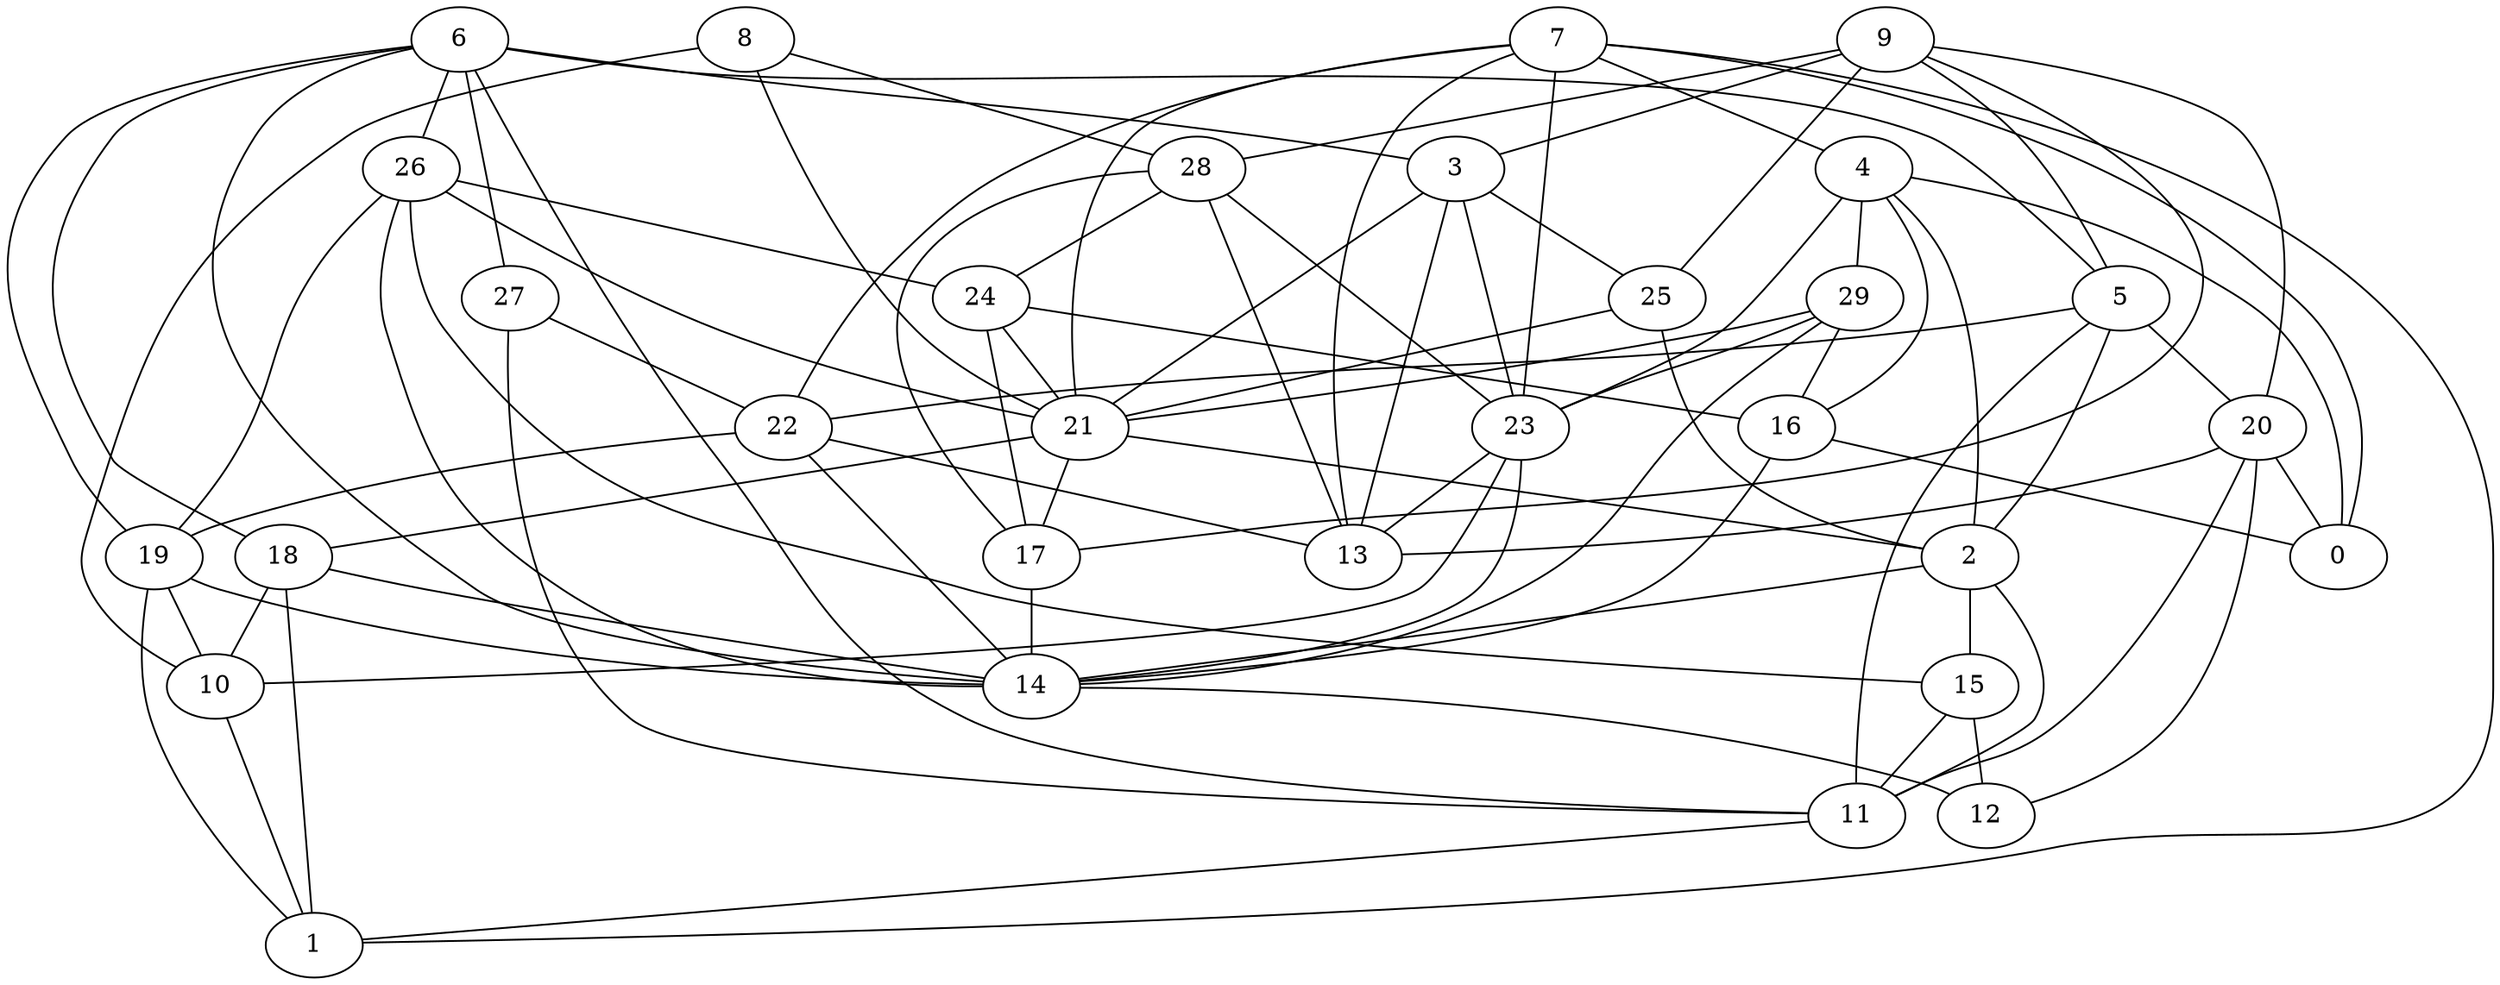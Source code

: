 digraph GG_graph {

subgraph G_graph {
edge [color = black]
"19" -> "1" [dir = none]
"19" -> "14" [dir = none]
"19" -> "10" [dir = none]
"26" -> "14" [dir = none]
"26" -> "15" [dir = none]
"26" -> "24" [dir = none]
"26" -> "21" [dir = none]
"26" -> "19" [dir = none]
"14" -> "12" [dir = none]
"29" -> "14" [dir = none]
"29" -> "16" [dir = none]
"29" -> "23" [dir = none]
"29" -> "21" [dir = none]
"15" -> "12" [dir = none]
"15" -> "11" [dir = none]
"28" -> "24" [dir = none]
"28" -> "13" [dir = none]
"28" -> "23" [dir = none]
"28" -> "17" [dir = none]
"9" -> "25" [dir = none]
"9" -> "5" [dir = none]
"9" -> "3" [dir = none]
"9" -> "17" [dir = none]
"9" -> "28" [dir = none]
"9" -> "20" [dir = none]
"22" -> "14" [dir = none]
"22" -> "13" [dir = none]
"22" -> "19" [dir = none]
"17" -> "14" [dir = none]
"20" -> "0" [dir = none]
"20" -> "12" [dir = none]
"20" -> "11" [dir = none]
"20" -> "13" [dir = none]
"24" -> "17" [dir = none]
"24" -> "21" [dir = none]
"24" -> "16" [dir = none]
"11" -> "1" [dir = none]
"18" -> "10" [dir = none]
"18" -> "14" [dir = none]
"18" -> "1" [dir = none]
"7" -> "13" [dir = none]
"7" -> "22" [dir = none]
"7" -> "23" [dir = none]
"7" -> "1" [dir = none]
"7" -> "4" [dir = none]
"7" -> "21" [dir = none]
"7" -> "0" [dir = none]
"10" -> "1" [dir = none]
"27" -> "22" [dir = none]
"27" -> "11" [dir = none]
"16" -> "14" [dir = none]
"16" -> "0" [dir = none]
"6" -> "11" [dir = none]
"6" -> "27" [dir = none]
"6" -> "14" [dir = none]
"6" -> "19" [dir = none]
"6" -> "26" [dir = none]
"6" -> "3" [dir = none]
"6" -> "5" [dir = none]
"6" -> "18" [dir = none]
"3" -> "21" [dir = none]
"3" -> "13" [dir = none]
"3" -> "25" [dir = none]
"3" -> "23" [dir = none]
"8" -> "28" [dir = none]
"8" -> "21" [dir = none]
"8" -> "10" [dir = none]
"4" -> "16" [dir = none]
"4" -> "2" [dir = none]
"4" -> "23" [dir = none]
"4" -> "29" [dir = none]
"4" -> "0" [dir = none]
"21" -> "18" [dir = none]
"21" -> "2" [dir = none]
"21" -> "17" [dir = none]
"23" -> "14" [dir = none]
"23" -> "10" [dir = none]
"23" -> "13" [dir = none]
"2" -> "15" [dir = none]
"2" -> "14" [dir = none]
"2" -> "11" [dir = none]
"25" -> "21" [dir = none]
"25" -> "2" [dir = none]
"5" -> "20" [dir = none]
"5" -> "22" [dir = none]
"5" -> "2" [dir = none]
"5" -> "11" [dir = none]
}

}
